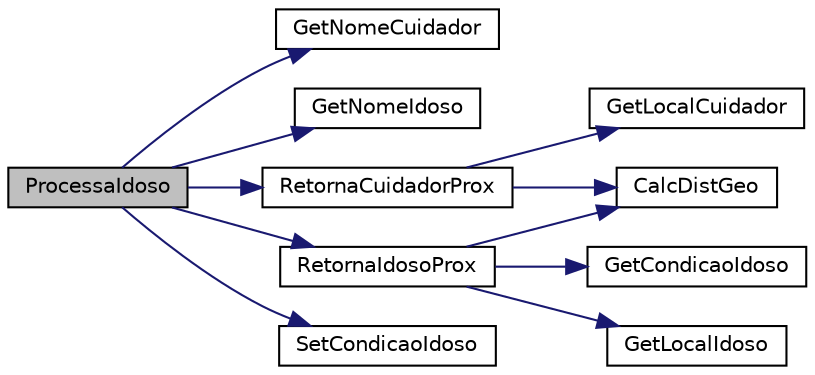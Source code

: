 digraph "ProcessaIdoso"
{
 // LATEX_PDF_SIZE
  edge [fontname="Helvetica",fontsize="10",labelfontname="Helvetica",labelfontsize="10"];
  node [fontname="Helvetica",fontsize="10",shape=record];
  rankdir="LR";
  Node1 [label="ProcessaIdoso",height=0.2,width=0.4,color="black", fillcolor="grey75", style="filled", fontcolor="black",tooltip="Dadas as informacoes atualizadas do idoso, essa funcao eh responsavel por processar as informacoes ob..."];
  Node1 -> Node2 [color="midnightblue",fontsize="10",style="solid"];
  Node2 [label="GetNomeCuidador",height=0.2,width=0.4,color="black", fillcolor="white", style="filled",URL="$cuidador_8h.html#a2e1114aca6ce014765fcba5722825b2b",tooltip="Retorna o Nome do objeto Cuidador."];
  Node1 -> Node3 [color="midnightblue",fontsize="10",style="solid"];
  Node3 [label="GetNomeIdoso",height=0.2,width=0.4,color="black", fillcolor="white", style="filled",URL="$idoso_8c.html#ad410fb3330c4e9336dc048bb5c684b58",tooltip="Retorna o Nome do objeto Idoso."];
  Node1 -> Node4 [color="midnightblue",fontsize="10",style="solid"];
  Node4 [label="RetornaCuidadorProx",height=0.2,width=0.4,color="black", fillcolor="white", style="filled",URL="$lista_cuidador_8h.html#a199e3cfc61052c71a6afad55ba8d4e4c",tooltip="Retorna o cuidador mais proximo do ponto de referencia entre os presentes na lista."];
  Node4 -> Node5 [color="midnightblue",fontsize="10",style="solid"];
  Node5 [label="CalcDistGeo",height=0.2,width=0.4,color="black", fillcolor="white", style="filled",URL="$geoloc_8h.html#a58b31cb21ffe9fe839d9c2e0f69772a8",tooltip="Calcula a distancia entre duas localizacoes Retornando um double resultante do calculo."];
  Node4 -> Node6 [color="midnightblue",fontsize="10",style="solid"];
  Node6 [label="GetLocalCuidador",height=0.2,width=0.4,color="black", fillcolor="white", style="filled",URL="$cuidador_8h.html#a0b02209f82186c9bd84ca27c3c01b58e",tooltip="Retorna o Local (de tipo Geoloc) do objeto Cuidador."];
  Node1 -> Node7 [color="midnightblue",fontsize="10",style="solid"];
  Node7 [label="RetornaIdosoProx",height=0.2,width=0.4,color="black", fillcolor="white", style="filled",URL="$lista_idoso_8h.html#afa97c09900abce26facf342d0a824599",tooltip="Retorna o Idoso mais proximo do ponto de referencia entre os presentes na lista."];
  Node7 -> Node5 [color="midnightblue",fontsize="10",style="solid"];
  Node7 -> Node8 [color="midnightblue",fontsize="10",style="solid"];
  Node8 [label="GetCondicaoIdoso",height=0.2,width=0.4,color="black", fillcolor="white", style="filled",URL="$idoso_8h.html#a137d0f97f095286e4d25790507a52e61",tooltip="Retorna a condicao atual do idoso, respeitando a seguinte tabela -2 = Bem morto -1 = A informar,..."];
  Node7 -> Node9 [color="midnightblue",fontsize="10",style="solid"];
  Node9 [label="GetLocalIdoso",height=0.2,width=0.4,color="black", fillcolor="white", style="filled",URL="$idoso_8h.html#a408d4574b54a20f17a044f55cd887fa6",tooltip="Retorna o Local do Idoso (Como Geoloc)"];
  Node1 -> Node10 [color="midnightblue",fontsize="10",style="solid"];
  Node10 [label="SetCondicaoIdoso",height=0.2,width=0.4,color="black", fillcolor="white", style="filled",URL="$idoso_8c.html#a05c6062c3c814bfd4b9b219ccd09caa0",tooltip="Define uma nova Condicao ao Idoso."];
}
